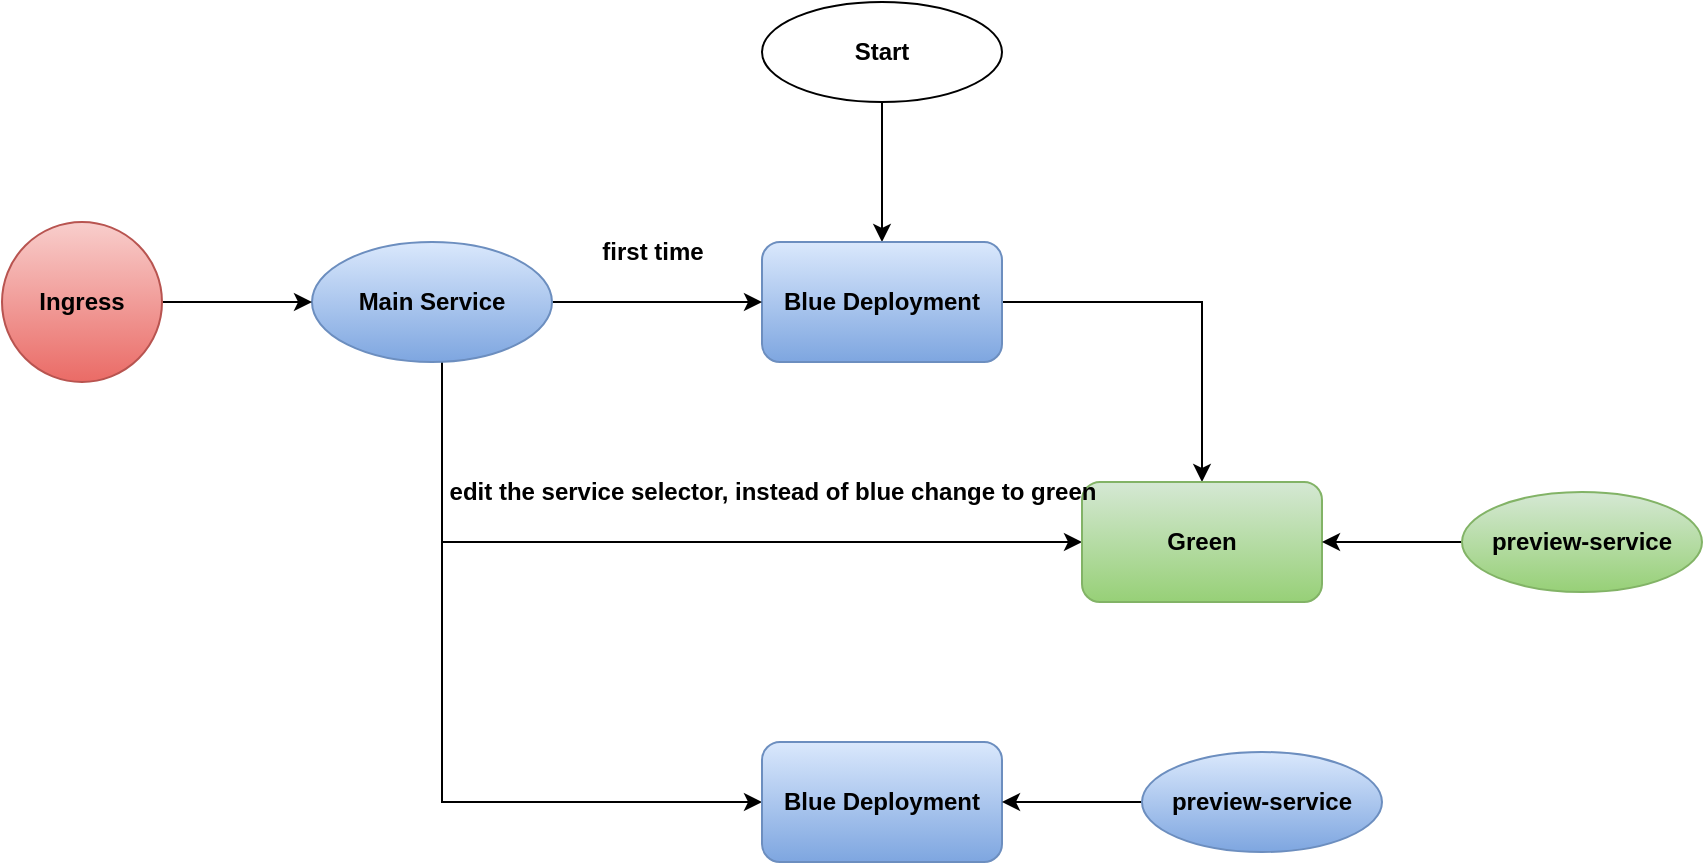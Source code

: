 <mxfile version="28.0.9">
  <diagram name="Page-1" id="pQr2hLGst--G7mK-UiMd">
    <mxGraphModel dx="1722" dy="431" grid="1" gridSize="10" guides="1" tooltips="1" connect="1" arrows="1" fold="1" page="1" pageScale="1" pageWidth="850" pageHeight="1100" math="0" shadow="0">
      <root>
        <mxCell id="0" />
        <mxCell id="1" parent="0" />
        <mxCell id="Yy0znUk3v34EOXQgpI8k-3" style="edgeStyle=orthogonalEdgeStyle;rounded=0;orthogonalLoop=1;jettySize=auto;html=1;entryX=0.5;entryY=0;entryDx=0;entryDy=0;" edge="1" parent="1" source="Yy0znUk3v34EOXQgpI8k-1" target="Yy0znUk3v34EOXQgpI8k-2">
          <mxGeometry relative="1" as="geometry" />
        </mxCell>
        <mxCell id="Yy0znUk3v34EOXQgpI8k-1" value="&lt;b&gt;Start&lt;/b&gt;" style="ellipse;whiteSpace=wrap;html=1;" vertex="1" parent="1">
          <mxGeometry x="320" y="40" width="120" height="50" as="geometry" />
        </mxCell>
        <mxCell id="Yy0znUk3v34EOXQgpI8k-8" style="edgeStyle=orthogonalEdgeStyle;rounded=0;orthogonalLoop=1;jettySize=auto;html=1;entryX=0.5;entryY=0;entryDx=0;entryDy=0;" edge="1" parent="1" source="Yy0znUk3v34EOXQgpI8k-2" target="Yy0znUk3v34EOXQgpI8k-7">
          <mxGeometry relative="1" as="geometry" />
        </mxCell>
        <mxCell id="Yy0znUk3v34EOXQgpI8k-2" value="&lt;b&gt;Blue Deployment&lt;/b&gt;" style="rounded=1;whiteSpace=wrap;html=1;fillColor=#dae8fc;gradientColor=#7ea6e0;strokeColor=#6c8ebf;" vertex="1" parent="1">
          <mxGeometry x="320" y="160" width="120" height="60" as="geometry" />
        </mxCell>
        <mxCell id="Yy0znUk3v34EOXQgpI8k-5" style="edgeStyle=orthogonalEdgeStyle;rounded=0;orthogonalLoop=1;jettySize=auto;html=1;entryX=0;entryY=0.5;entryDx=0;entryDy=0;" edge="1" parent="1" source="Yy0znUk3v34EOXQgpI8k-4" target="Yy0znUk3v34EOXQgpI8k-2">
          <mxGeometry relative="1" as="geometry" />
        </mxCell>
        <mxCell id="Yy0znUk3v34EOXQgpI8k-13" style="edgeStyle=orthogonalEdgeStyle;rounded=0;orthogonalLoop=1;jettySize=auto;html=1;entryX=0;entryY=0.5;entryDx=0;entryDy=0;" edge="1" parent="1" source="Yy0znUk3v34EOXQgpI8k-4" target="Yy0znUk3v34EOXQgpI8k-7">
          <mxGeometry relative="1" as="geometry">
            <Array as="points">
              <mxPoint x="160" y="310" />
            </Array>
          </mxGeometry>
        </mxCell>
        <mxCell id="Yy0znUk3v34EOXQgpI8k-18" style="edgeStyle=orthogonalEdgeStyle;rounded=0;orthogonalLoop=1;jettySize=auto;html=1;entryX=0;entryY=0.5;entryDx=0;entryDy=0;" edge="1" parent="1" source="Yy0znUk3v34EOXQgpI8k-4" target="Yy0znUk3v34EOXQgpI8k-15">
          <mxGeometry relative="1" as="geometry">
            <Array as="points">
              <mxPoint x="160" y="440" />
            </Array>
          </mxGeometry>
        </mxCell>
        <mxCell id="Yy0znUk3v34EOXQgpI8k-4" value="&lt;b&gt;Main Service&lt;/b&gt;" style="ellipse;whiteSpace=wrap;html=1;fillColor=#dae8fc;gradientColor=#7ea6e0;strokeColor=#6c8ebf;" vertex="1" parent="1">
          <mxGeometry x="95" y="160" width="120" height="60" as="geometry" />
        </mxCell>
        <mxCell id="Yy0znUk3v34EOXQgpI8k-6" value="&lt;b&gt;first time&lt;/b&gt;" style="text;html=1;align=center;verticalAlign=middle;resizable=0;points=[];autosize=1;strokeColor=none;fillColor=none;" vertex="1" parent="1">
          <mxGeometry x="230" y="150" width="70" height="30" as="geometry" />
        </mxCell>
        <mxCell id="Yy0znUk3v34EOXQgpI8k-7" value="&lt;b&gt;Green&lt;/b&gt;" style="rounded=1;whiteSpace=wrap;html=1;fillColor=#d5e8d4;gradientColor=#97d077;strokeColor=#82b366;" vertex="1" parent="1">
          <mxGeometry x="480" y="280" width="120" height="60" as="geometry" />
        </mxCell>
        <mxCell id="Yy0znUk3v34EOXQgpI8k-10" style="edgeStyle=orthogonalEdgeStyle;rounded=0;orthogonalLoop=1;jettySize=auto;html=1;entryX=1;entryY=0.5;entryDx=0;entryDy=0;" edge="1" parent="1" source="Yy0znUk3v34EOXQgpI8k-9" target="Yy0znUk3v34EOXQgpI8k-7">
          <mxGeometry relative="1" as="geometry" />
        </mxCell>
        <mxCell id="Yy0znUk3v34EOXQgpI8k-9" value="&lt;b&gt;preview-service&lt;/b&gt;" style="ellipse;whiteSpace=wrap;html=1;fillColor=#d5e8d4;gradientColor=#97d077;strokeColor=#82b366;" vertex="1" parent="1">
          <mxGeometry x="670" y="285" width="120" height="50" as="geometry" />
        </mxCell>
        <mxCell id="Yy0znUk3v34EOXQgpI8k-12" style="edgeStyle=orthogonalEdgeStyle;rounded=0;orthogonalLoop=1;jettySize=auto;html=1;entryX=0;entryY=0.5;entryDx=0;entryDy=0;" edge="1" parent="1" source="Yy0znUk3v34EOXQgpI8k-11" target="Yy0znUk3v34EOXQgpI8k-4">
          <mxGeometry relative="1" as="geometry" />
        </mxCell>
        <mxCell id="Yy0znUk3v34EOXQgpI8k-11" value="&lt;b&gt;Ingress&lt;/b&gt;" style="ellipse;whiteSpace=wrap;html=1;aspect=fixed;fillColor=#f8cecc;gradientColor=#ea6b66;strokeColor=#b85450;" vertex="1" parent="1">
          <mxGeometry x="-60" y="150" width="80" height="80" as="geometry" />
        </mxCell>
        <mxCell id="Yy0znUk3v34EOXQgpI8k-14" value="&lt;b&gt;edit the service selector, instead of blue change to green&lt;/b&gt;" style="text;html=1;align=center;verticalAlign=middle;resizable=0;points=[];autosize=1;strokeColor=none;fillColor=none;" vertex="1" parent="1">
          <mxGeometry x="150" y="270" width="350" height="30" as="geometry" />
        </mxCell>
        <mxCell id="Yy0znUk3v34EOXQgpI8k-15" value="&lt;b&gt;Blue Deployment&lt;/b&gt;" style="rounded=1;whiteSpace=wrap;html=1;fillColor=#dae8fc;gradientColor=#7ea6e0;strokeColor=#6c8ebf;" vertex="1" parent="1">
          <mxGeometry x="320" y="410" width="120" height="60" as="geometry" />
        </mxCell>
        <mxCell id="Yy0znUk3v34EOXQgpI8k-17" style="edgeStyle=orthogonalEdgeStyle;rounded=0;orthogonalLoop=1;jettySize=auto;html=1;" edge="1" parent="1" source="Yy0znUk3v34EOXQgpI8k-16" target="Yy0znUk3v34EOXQgpI8k-15">
          <mxGeometry relative="1" as="geometry" />
        </mxCell>
        <mxCell id="Yy0znUk3v34EOXQgpI8k-16" value="&lt;b&gt;preview-service&lt;/b&gt;" style="ellipse;whiteSpace=wrap;html=1;fillColor=#dae8fc;gradientColor=#7ea6e0;strokeColor=#6c8ebf;" vertex="1" parent="1">
          <mxGeometry x="510" y="415" width="120" height="50" as="geometry" />
        </mxCell>
      </root>
    </mxGraphModel>
  </diagram>
</mxfile>
